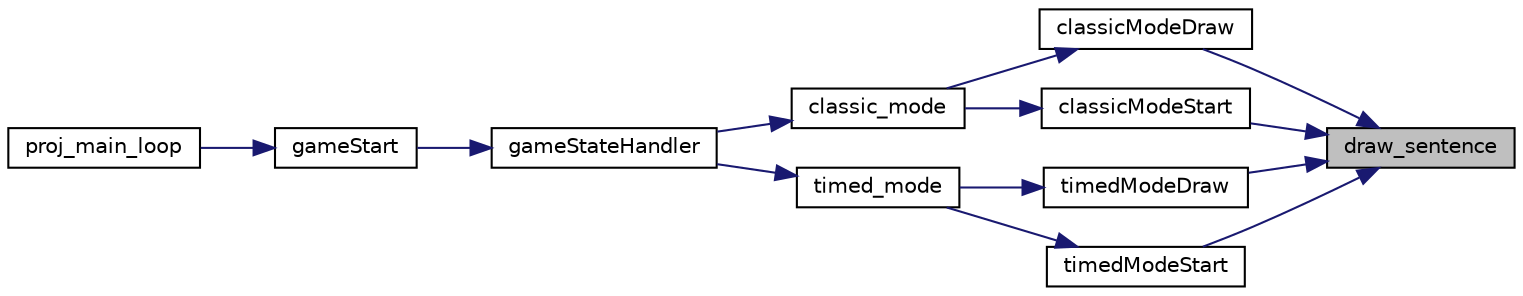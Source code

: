 digraph "draw_sentence"
{
 // LATEX_PDF_SIZE
  edge [fontname="Helvetica",fontsize="10",labelfontname="Helvetica",labelfontsize="10"];
  node [fontname="Helvetica",fontsize="10",shape=record];
  rankdir="RL";
  Node1 [label="draw_sentence",height=0.2,width=0.4,color="black", fillcolor="grey75", style="filled", fontcolor="black",tooltip="Draws sentence on the screen at specified coordinates."];
  Node1 -> Node2 [dir="back",color="midnightblue",fontsize="10",style="solid"];
  Node2 [label="classicModeDraw",height=0.2,width=0.4,color="black", fillcolor="white", style="filled",URL="$game_8h.html#ab37d0fced05f5dfbf1dc8172029c73ae",tooltip="Draw game components for Classic Mode on screen."];
  Node2 -> Node3 [dir="back",color="midnightblue",fontsize="10",style="solid"];
  Node3 [label="classic_mode",height=0.2,width=0.4,color="black", fillcolor="white", style="filled",URL="$game_8h.html#a6d636c5d37c022c2b68db53b8a4a6b87",tooltip="Draw classic mode sentence,input and handle classic game mode state."];
  Node3 -> Node4 [dir="back",color="midnightblue",fontsize="10",style="solid"];
  Node4 [label="gameStateHandler",height=0.2,width=0.4,color="black", fillcolor="white", style="filled",URL="$game_8h.html#a8df558a332b33b1b0be4f15a02438531",tooltip="Load letters,sentences and xpm's, set graphics mode and start game."];
  Node4 -> Node5 [dir="back",color="midnightblue",fontsize="10",style="solid"];
  Node5 [label="gameStart",height=0.2,width=0.4,color="black", fillcolor="white", style="filled",URL="$game_8h.html#aaaff4e132cd3b41673859b2b4ea1159f",tooltip="Load letters,sentences and xpm's, set graphics mode and start game."];
  Node5 -> Node6 [dir="back",color="midnightblue",fontsize="10",style="solid"];
  Node6 [label="proj_main_loop",height=0.2,width=0.4,color="black", fillcolor="white", style="filled",URL="$proj_8c.html#a2a16f651eccbd248e1ad3b3b924b143b",tooltip=" "];
  Node1 -> Node7 [dir="back",color="midnightblue",fontsize="10",style="solid"];
  Node7 [label="classicModeStart",height=0.2,width=0.4,color="black", fillcolor="white", style="filled",URL="$game_8h.html#a1584348a343494bd3b81c20776dde34b",tooltip="Draw the initial game components for the Classic Mode on the screen."];
  Node7 -> Node3 [dir="back",color="midnightblue",fontsize="10",style="solid"];
  Node1 -> Node8 [dir="back",color="midnightblue",fontsize="10",style="solid"];
  Node8 [label="timedModeDraw",height=0.2,width=0.4,color="black", fillcolor="white", style="filled",URL="$game_8h.html#aa7eb18acc842b698793554bd3d23d3eb",tooltip="Draw game components for Timed Mode on screen."];
  Node8 -> Node9 [dir="back",color="midnightblue",fontsize="10",style="solid"];
  Node9 [label="timed_mode",height=0.2,width=0.4,color="black", fillcolor="white", style="filled",URL="$game_8h.html#a98389bdfd88eb39ac7e97b7746a86887",tooltip="Draw timed mode sentence,input and handle timed game mode state."];
  Node9 -> Node4 [dir="back",color="midnightblue",fontsize="10",style="solid"];
  Node1 -> Node10 [dir="back",color="midnightblue",fontsize="10",style="solid"];
  Node10 [label="timedModeStart",height=0.2,width=0.4,color="black", fillcolor="white", style="filled",URL="$game_8h.html#a4923d4462686f737bb06f5b0b7a2e596",tooltip="Draw the initial game components for the Timed Mode on the screen."];
  Node10 -> Node9 [dir="back",color="midnightblue",fontsize="10",style="solid"];
}
